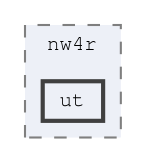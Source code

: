 digraph "source/nw4r/ut"
{
 // LATEX_PDF_SIZE
  bgcolor="transparent";
  edge [fontname=FreeMono,fontsize=10,labelfontname=FreeMono,labelfontsize=10];
  node [fontname=FreeMono,fontsize=10,shape=box,height=0.2,width=0.4];
  compound=true
  subgraph clusterdir_fa539d9f400cd8c961cb0a68e32183e6 {
    graph [ bgcolor="#edf0f7", pencolor="grey50", label="nw4r", fontname=FreeMono,fontsize=10 style="filled,dashed", URL="dir_fa539d9f400cd8c961cb0a68e32183e6.html",tooltip=""]
  dir_0004915ef6eb945b22d7e28ea246d3c1 [label="ut", fillcolor="#edf0f7", color="grey25", style="filled,bold", URL="dir_0004915ef6eb945b22d7e28ea246d3c1.html",tooltip=""];
  }
}

